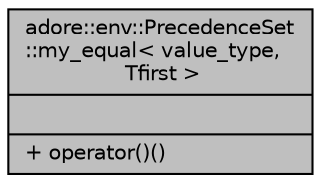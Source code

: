digraph "adore::env::PrecedenceSet::my_equal&lt; value_type, Tfirst &gt;"
{
 // LATEX_PDF_SIZE
  edge [fontname="Helvetica",fontsize="10",labelfontname="Helvetica",labelfontsize="10"];
  node [fontname="Helvetica",fontsize="10",shape=record];
  Node1 [label="{adore::env::PrecedenceSet\l::my_equal\< value_type,\l Tfirst \>\n||+ operator()()\l}",height=0.2,width=0.4,color="black", fillcolor="grey75", style="filled", fontcolor="black",tooltip="custom equal test for iterators"];
}
